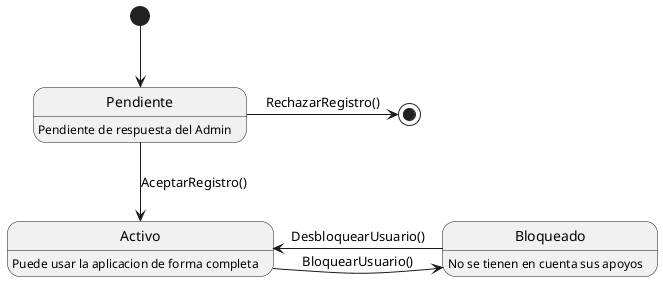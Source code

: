 @startuml ciudadano_state
hide empty description
[*] --> Pendiente

Pendiente : Pendiente de respuesta del Admin

Pendiente --> Activo : AceptarRegistro()

Activo : Puede usar la aplicacion de forma completa
Bloqueado : No se tienen en cuenta sus apoyos

Activo -> Bloqueado : BloquearUsuario()
Bloqueado -> Activo : DesbloquearUsuario()


Pendiente -> [*] : RechazarRegistro()
@enduml